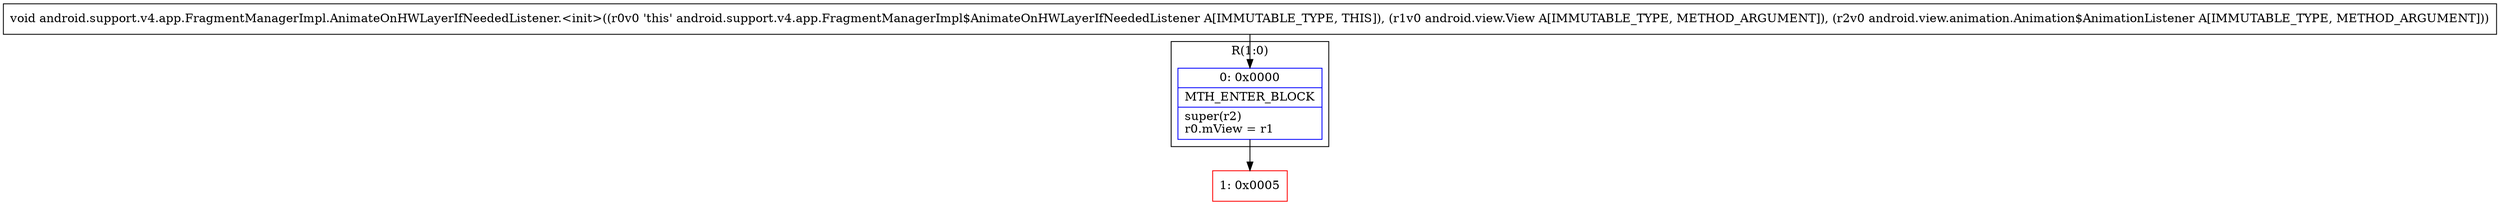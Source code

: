 digraph "CFG forandroid.support.v4.app.FragmentManagerImpl.AnimateOnHWLayerIfNeededListener.\<init\>(Landroid\/view\/View;Landroid\/view\/animation\/Animation$AnimationListener;)V" {
subgraph cluster_Region_95512513 {
label = "R(1:0)";
node [shape=record,color=blue];
Node_0 [shape=record,label="{0\:\ 0x0000|MTH_ENTER_BLOCK\l|super(r2)\lr0.mView = r1\l}"];
}
Node_1 [shape=record,color=red,label="{1\:\ 0x0005}"];
MethodNode[shape=record,label="{void android.support.v4.app.FragmentManagerImpl.AnimateOnHWLayerIfNeededListener.\<init\>((r0v0 'this' android.support.v4.app.FragmentManagerImpl$AnimateOnHWLayerIfNeededListener A[IMMUTABLE_TYPE, THIS]), (r1v0 android.view.View A[IMMUTABLE_TYPE, METHOD_ARGUMENT]), (r2v0 android.view.animation.Animation$AnimationListener A[IMMUTABLE_TYPE, METHOD_ARGUMENT])) }"];
MethodNode -> Node_0;
Node_0 -> Node_1;
}

